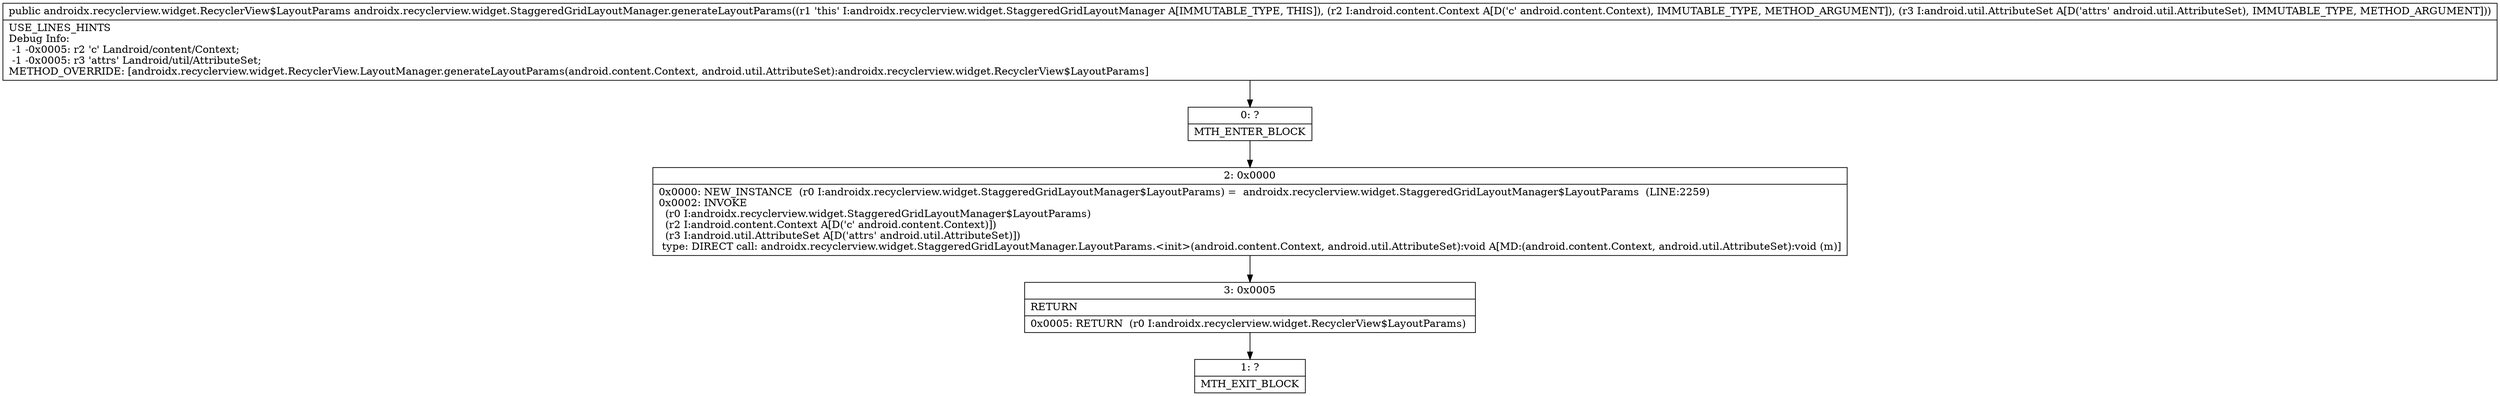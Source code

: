 digraph "CFG forandroidx.recyclerview.widget.StaggeredGridLayoutManager.generateLayoutParams(Landroid\/content\/Context;Landroid\/util\/AttributeSet;)Landroidx\/recyclerview\/widget\/RecyclerView$LayoutParams;" {
Node_0 [shape=record,label="{0\:\ ?|MTH_ENTER_BLOCK\l}"];
Node_2 [shape=record,label="{2\:\ 0x0000|0x0000: NEW_INSTANCE  (r0 I:androidx.recyclerview.widget.StaggeredGridLayoutManager$LayoutParams) =  androidx.recyclerview.widget.StaggeredGridLayoutManager$LayoutParams  (LINE:2259)\l0x0002: INVOKE  \l  (r0 I:androidx.recyclerview.widget.StaggeredGridLayoutManager$LayoutParams)\l  (r2 I:android.content.Context A[D('c' android.content.Context)])\l  (r3 I:android.util.AttributeSet A[D('attrs' android.util.AttributeSet)])\l type: DIRECT call: androidx.recyclerview.widget.StaggeredGridLayoutManager.LayoutParams.\<init\>(android.content.Context, android.util.AttributeSet):void A[MD:(android.content.Context, android.util.AttributeSet):void (m)]\l}"];
Node_3 [shape=record,label="{3\:\ 0x0005|RETURN\l|0x0005: RETURN  (r0 I:androidx.recyclerview.widget.RecyclerView$LayoutParams) \l}"];
Node_1 [shape=record,label="{1\:\ ?|MTH_EXIT_BLOCK\l}"];
MethodNode[shape=record,label="{public androidx.recyclerview.widget.RecyclerView$LayoutParams androidx.recyclerview.widget.StaggeredGridLayoutManager.generateLayoutParams((r1 'this' I:androidx.recyclerview.widget.StaggeredGridLayoutManager A[IMMUTABLE_TYPE, THIS]), (r2 I:android.content.Context A[D('c' android.content.Context), IMMUTABLE_TYPE, METHOD_ARGUMENT]), (r3 I:android.util.AttributeSet A[D('attrs' android.util.AttributeSet), IMMUTABLE_TYPE, METHOD_ARGUMENT]))  | USE_LINES_HINTS\lDebug Info:\l  \-1 \-0x0005: r2 'c' Landroid\/content\/Context;\l  \-1 \-0x0005: r3 'attrs' Landroid\/util\/AttributeSet;\lMETHOD_OVERRIDE: [androidx.recyclerview.widget.RecyclerView.LayoutManager.generateLayoutParams(android.content.Context, android.util.AttributeSet):androidx.recyclerview.widget.RecyclerView$LayoutParams]\l}"];
MethodNode -> Node_0;Node_0 -> Node_2;
Node_2 -> Node_3;
Node_3 -> Node_1;
}

